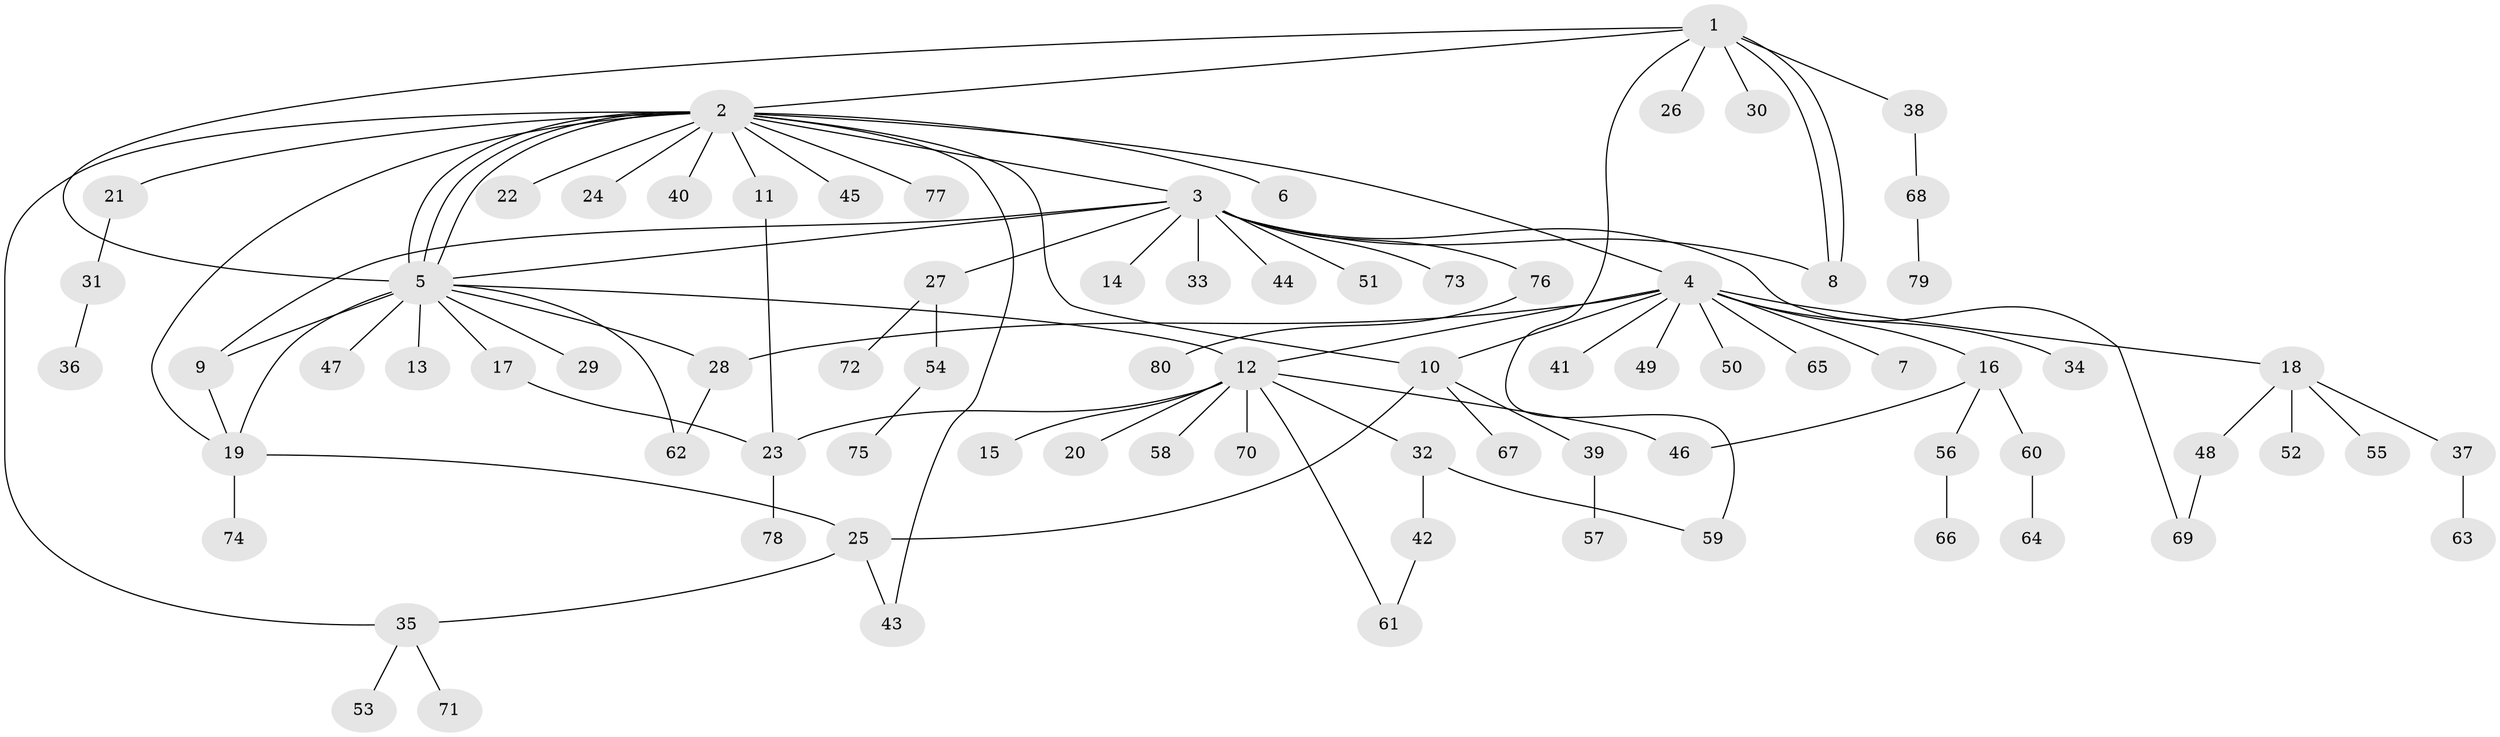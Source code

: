 // Generated by graph-tools (version 1.1) at 2025/01/03/09/25 03:01:44]
// undirected, 80 vertices, 101 edges
graph export_dot {
graph [start="1"]
  node [color=gray90,style=filled];
  1;
  2;
  3;
  4;
  5;
  6;
  7;
  8;
  9;
  10;
  11;
  12;
  13;
  14;
  15;
  16;
  17;
  18;
  19;
  20;
  21;
  22;
  23;
  24;
  25;
  26;
  27;
  28;
  29;
  30;
  31;
  32;
  33;
  34;
  35;
  36;
  37;
  38;
  39;
  40;
  41;
  42;
  43;
  44;
  45;
  46;
  47;
  48;
  49;
  50;
  51;
  52;
  53;
  54;
  55;
  56;
  57;
  58;
  59;
  60;
  61;
  62;
  63;
  64;
  65;
  66;
  67;
  68;
  69;
  70;
  71;
  72;
  73;
  74;
  75;
  76;
  77;
  78;
  79;
  80;
  1 -- 2;
  1 -- 5;
  1 -- 8;
  1 -- 8;
  1 -- 26;
  1 -- 30;
  1 -- 38;
  1 -- 59;
  2 -- 3;
  2 -- 4;
  2 -- 5;
  2 -- 5;
  2 -- 5;
  2 -- 6;
  2 -- 10;
  2 -- 11;
  2 -- 19;
  2 -- 21;
  2 -- 22;
  2 -- 24;
  2 -- 35;
  2 -- 40;
  2 -- 43;
  2 -- 45;
  2 -- 77;
  3 -- 5;
  3 -- 8;
  3 -- 9;
  3 -- 14;
  3 -- 27;
  3 -- 33;
  3 -- 44;
  3 -- 51;
  3 -- 69;
  3 -- 73;
  3 -- 76;
  4 -- 7;
  4 -- 10;
  4 -- 12;
  4 -- 16;
  4 -- 18;
  4 -- 28;
  4 -- 34;
  4 -- 41;
  4 -- 49;
  4 -- 50;
  4 -- 65;
  5 -- 9;
  5 -- 12;
  5 -- 13;
  5 -- 17;
  5 -- 19;
  5 -- 28;
  5 -- 29;
  5 -- 47;
  5 -- 62;
  9 -- 19;
  10 -- 25;
  10 -- 39;
  10 -- 67;
  11 -- 23;
  12 -- 15;
  12 -- 20;
  12 -- 23;
  12 -- 32;
  12 -- 46;
  12 -- 58;
  12 -- 61;
  12 -- 70;
  16 -- 46;
  16 -- 56;
  16 -- 60;
  17 -- 23;
  18 -- 37;
  18 -- 48;
  18 -- 52;
  18 -- 55;
  19 -- 25;
  19 -- 74;
  21 -- 31;
  23 -- 78;
  25 -- 35;
  25 -- 43;
  27 -- 54;
  27 -- 72;
  28 -- 62;
  31 -- 36;
  32 -- 42;
  32 -- 59;
  35 -- 53;
  35 -- 71;
  37 -- 63;
  38 -- 68;
  39 -- 57;
  42 -- 61;
  48 -- 69;
  54 -- 75;
  56 -- 66;
  60 -- 64;
  68 -- 79;
  76 -- 80;
}
